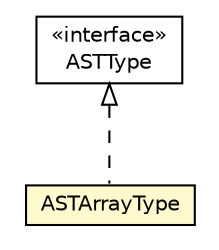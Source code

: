 #!/usr/local/bin/dot
#
# Class diagram 
# Generated by UMLGraph version 5.1 (http://www.umlgraph.org/)
#

digraph G {
	edge [fontname="Helvetica",fontsize=10,labelfontname="Helvetica",labelfontsize=10];
	node [fontname="Helvetica",fontsize=10,shape=plaintext];
	nodesep=0.25;
	ranksep=0.5;
	// org.androidtransfuse.adapter.ASTArrayType
	c60856 [label=<<table title="org.androidtransfuse.adapter.ASTArrayType" border="0" cellborder="1" cellspacing="0" cellpadding="2" port="p" bgcolor="lemonChiffon" href="./ASTArrayType.html">
		<tr><td><table border="0" cellspacing="0" cellpadding="1">
<tr><td align="center" balign="center"> ASTArrayType </td></tr>
		</table></td></tr>
		</table>>, fontname="Helvetica", fontcolor="black", fontsize=10.0];
	// org.androidtransfuse.adapter.ASTType
	c60865 [label=<<table title="org.androidtransfuse.adapter.ASTType" border="0" cellborder="1" cellspacing="0" cellpadding="2" port="p" href="./ASTType.html">
		<tr><td><table border="0" cellspacing="0" cellpadding="1">
<tr><td align="center" balign="center"> &#171;interface&#187; </td></tr>
<tr><td align="center" balign="center"> ASTType </td></tr>
		</table></td></tr>
		</table>>, fontname="Helvetica", fontcolor="black", fontsize=10.0];
	//org.androidtransfuse.adapter.ASTArrayType implements org.androidtransfuse.adapter.ASTType
	c60865:p -> c60856:p [dir=back,arrowtail=empty,style=dashed];
}

